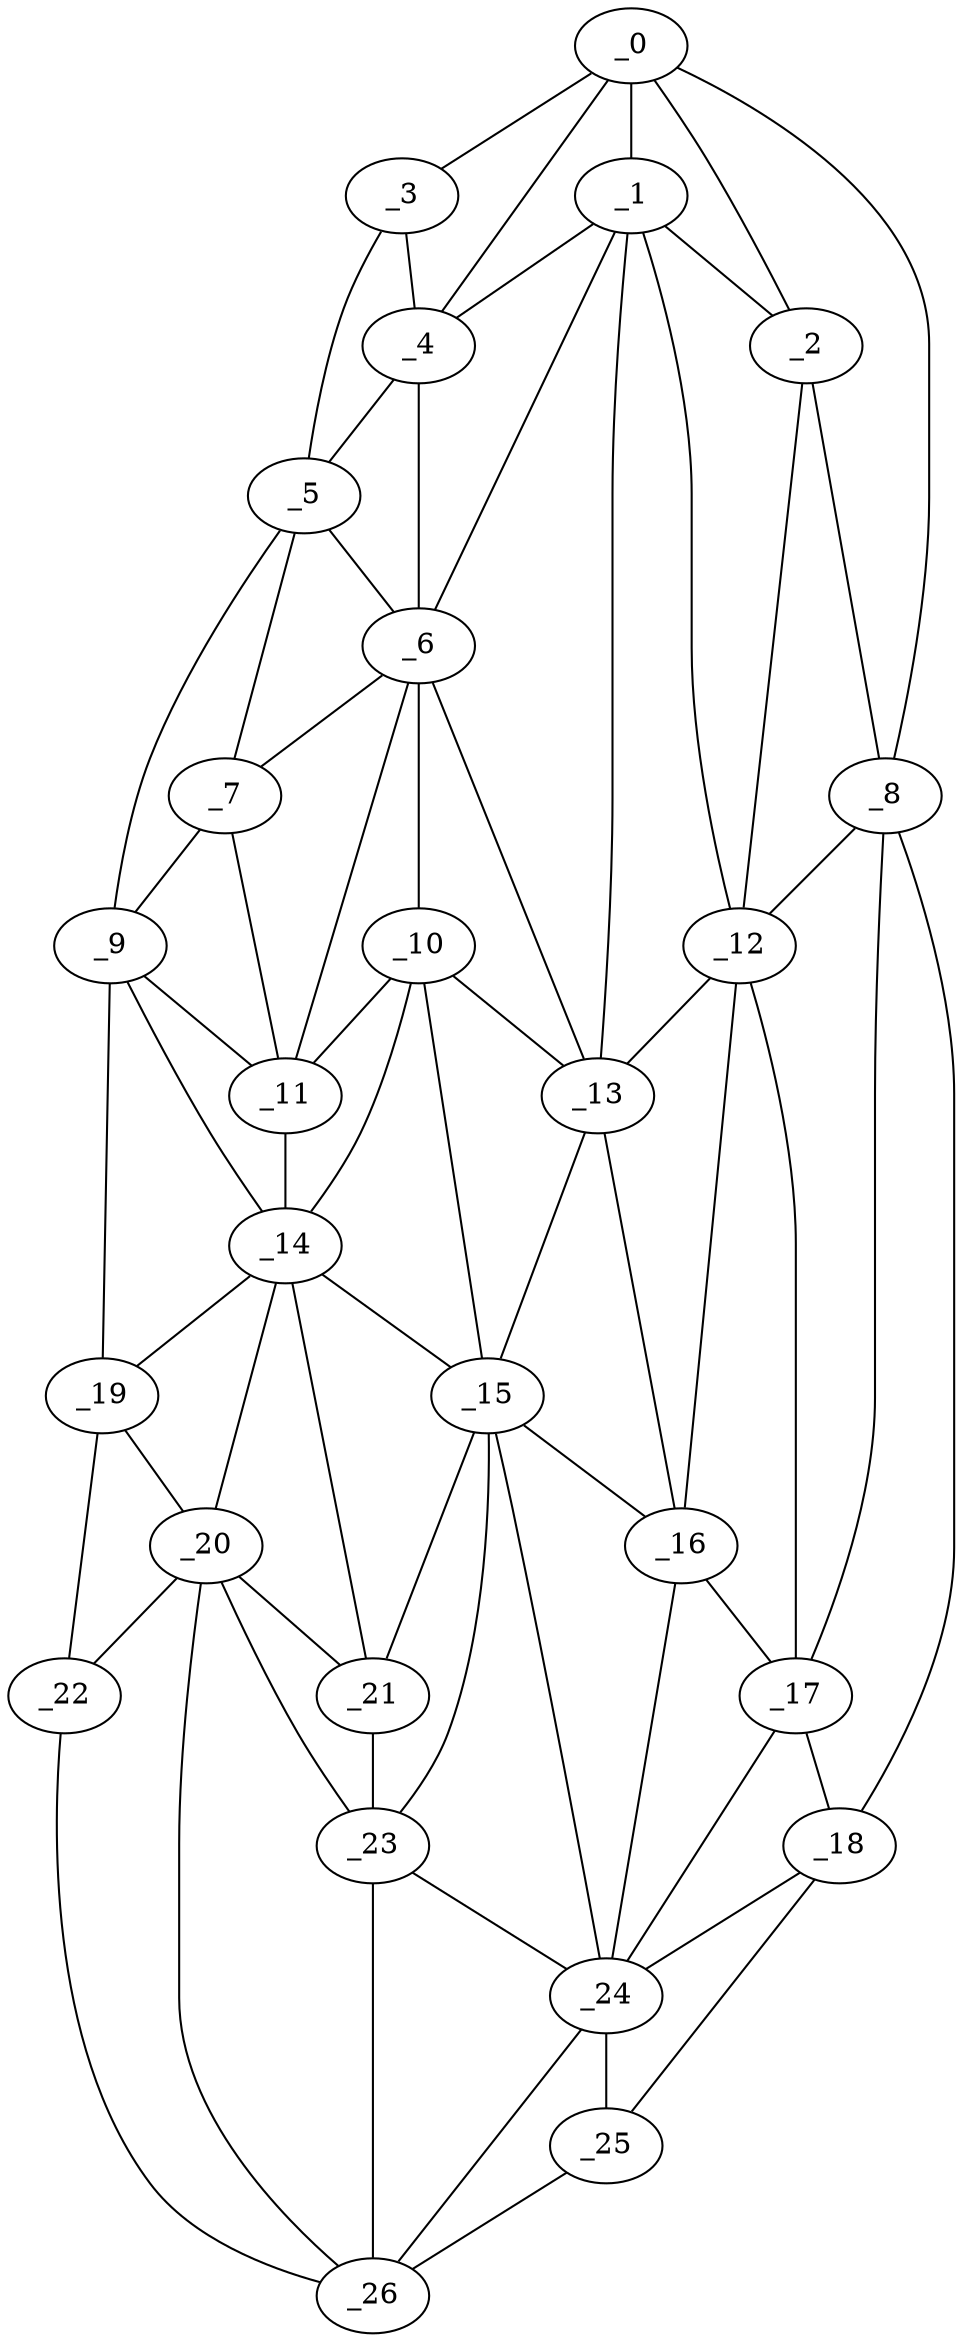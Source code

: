 graph "obj66__45.gxl" {
	_0	 [x=4,
		y=75];
	_1	 [x=22,
		y=69];
	_0 -- _1	 [valence=2];
	_2	 [x=22,
		y=81];
	_0 -- _2	 [valence=2];
	_3	 [x=27,
		y=21];
	_0 -- _3	 [valence=1];
	_4	 [x=28,
		y=28];
	_0 -- _4	 [valence=1];
	_8	 [x=45,
		y=96];
	_0 -- _8	 [valence=1];
	_1 -- _2	 [valence=2];
	_1 -- _4	 [valence=1];
	_6	 [x=41,
		y=29];
	_1 -- _6	 [valence=2];
	_12	 [x=58,
		y=83];
	_1 -- _12	 [valence=1];
	_13	 [x=61,
		y=71];
	_1 -- _13	 [valence=2];
	_2 -- _8	 [valence=2];
	_2 -- _12	 [valence=2];
	_3 -- _4	 [valence=2];
	_5	 [x=34,
		y=16];
	_3 -- _5	 [valence=1];
	_4 -- _5	 [valence=1];
	_4 -- _6	 [valence=2];
	_5 -- _6	 [valence=2];
	_7	 [x=43,
		y=14];
	_5 -- _7	 [valence=1];
	_9	 [x=47,
		y=11];
	_5 -- _9	 [valence=1];
	_6 -- _7	 [valence=2];
	_10	 [x=51,
		y=30];
	_6 -- _10	 [valence=2];
	_11	 [x=54,
		y=26];
	_6 -- _11	 [valence=2];
	_6 -- _13	 [valence=1];
	_7 -- _9	 [valence=1];
	_7 -- _11	 [valence=2];
	_8 -- _12	 [valence=2];
	_17	 [x=78,
		y=91];
	_8 -- _17	 [valence=2];
	_18	 [x=82,
		y=97];
	_8 -- _18	 [valence=1];
	_9 -- _11	 [valence=2];
	_14	 [x=65,
		y=23];
	_9 -- _14	 [valence=2];
	_19	 [x=96,
		y=20];
	_9 -- _19	 [valence=1];
	_10 -- _11	 [valence=2];
	_10 -- _13	 [valence=1];
	_10 -- _14	 [valence=2];
	_15	 [x=72,
		y=69];
	_10 -- _15	 [valence=2];
	_11 -- _14	 [valence=1];
	_12 -- _13	 [valence=2];
	_16	 [x=73,
		y=83];
	_12 -- _16	 [valence=2];
	_12 -- _17	 [valence=1];
	_13 -- _15	 [valence=2];
	_13 -- _16	 [valence=2];
	_14 -- _15	 [valence=1];
	_14 -- _19	 [valence=2];
	_20	 [x=100,
		y=30];
	_14 -- _20	 [valence=2];
	_21	 [x=100,
		y=39];
	_14 -- _21	 [valence=1];
	_15 -- _16	 [valence=1];
	_15 -- _21	 [valence=2];
	_23	 [x=102,
		y=47];
	_15 -- _23	 [valence=1];
	_24	 [x=105,
		y=68];
	_15 -- _24	 [valence=2];
	_16 -- _17	 [valence=2];
	_16 -- _24	 [valence=2];
	_17 -- _18	 [valence=2];
	_17 -- _24	 [valence=2];
	_18 -- _24	 [valence=2];
	_25	 [x=124,
		y=98];
	_18 -- _25	 [valence=1];
	_19 -- _20	 [valence=2];
	_22	 [x=101,
		y=21];
	_19 -- _22	 [valence=1];
	_20 -- _21	 [valence=2];
	_20 -- _22	 [valence=2];
	_20 -- _23	 [valence=2];
	_26	 [x=125,
		y=74];
	_20 -- _26	 [valence=2];
	_21 -- _23	 [valence=1];
	_22 -- _26	 [valence=1];
	_23 -- _24	 [valence=2];
	_23 -- _26	 [valence=1];
	_24 -- _25	 [valence=1];
	_24 -- _26	 [valence=2];
	_25 -- _26	 [valence=1];
}
